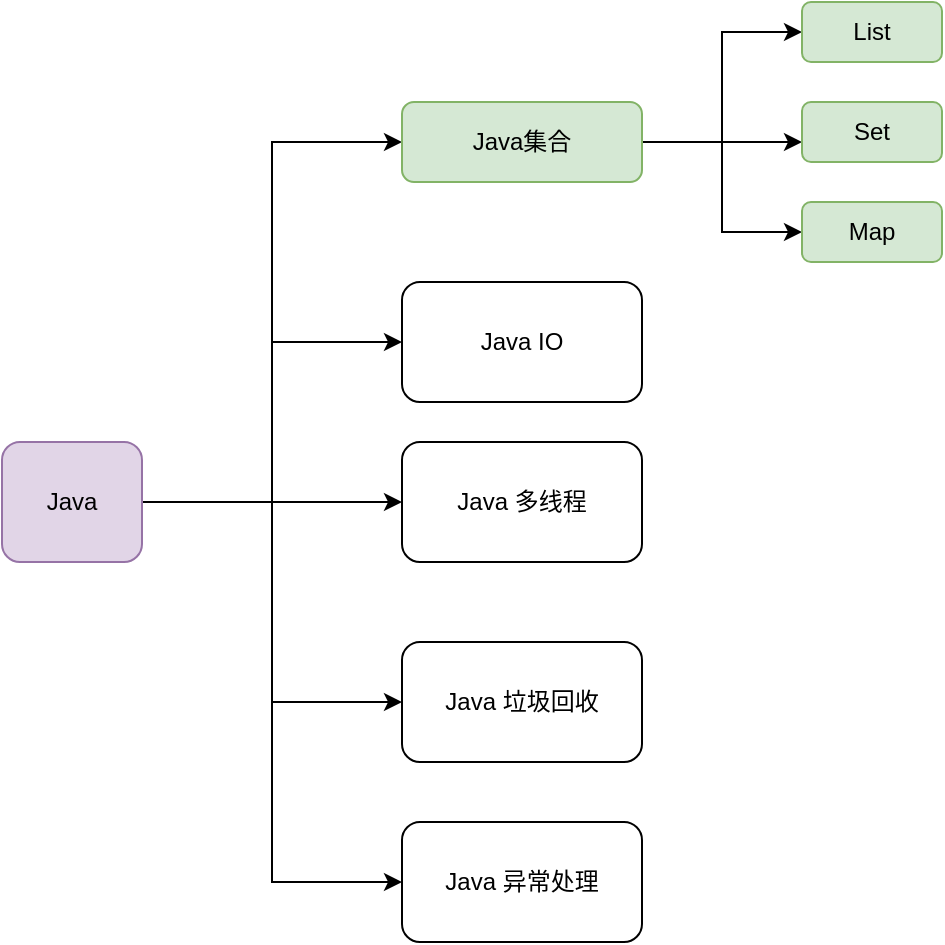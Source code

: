 <mxfile version="16.6.2" type="github">
  <diagram id="GcnIIn9zu56xixgi2HDi" name="Page-1">
    <mxGraphModel dx="868" dy="492" grid="1" gridSize="10" guides="1" tooltips="1" connect="1" arrows="1" fold="1" page="1" pageScale="1" pageWidth="827" pageHeight="1169" math="0" shadow="0">
      <root>
        <mxCell id="0" />
        <mxCell id="1" parent="0" />
        <mxCell id="AFKyj2wZlmawvFiLAMe_-7" style="edgeStyle=orthogonalEdgeStyle;rounded=0;orthogonalLoop=1;jettySize=auto;html=1;entryX=0;entryY=0.5;entryDx=0;entryDy=0;" edge="1" parent="1" source="AFKyj2wZlmawvFiLAMe_-1" target="AFKyj2wZlmawvFiLAMe_-2">
          <mxGeometry relative="1" as="geometry" />
        </mxCell>
        <mxCell id="AFKyj2wZlmawvFiLAMe_-8" style="edgeStyle=orthogonalEdgeStyle;rounded=0;orthogonalLoop=1;jettySize=auto;html=1;exitX=1;exitY=0.5;exitDx=0;exitDy=0;entryX=0;entryY=0.5;entryDx=0;entryDy=0;" edge="1" parent="1" source="AFKyj2wZlmawvFiLAMe_-1" target="AFKyj2wZlmawvFiLAMe_-3">
          <mxGeometry relative="1" as="geometry" />
        </mxCell>
        <mxCell id="AFKyj2wZlmawvFiLAMe_-9" style="edgeStyle=orthogonalEdgeStyle;rounded=0;orthogonalLoop=1;jettySize=auto;html=1;entryX=0;entryY=0.5;entryDx=0;entryDy=0;" edge="1" parent="1" source="AFKyj2wZlmawvFiLAMe_-1" target="AFKyj2wZlmawvFiLAMe_-4">
          <mxGeometry relative="1" as="geometry" />
        </mxCell>
        <mxCell id="AFKyj2wZlmawvFiLAMe_-10" style="edgeStyle=orthogonalEdgeStyle;rounded=0;orthogonalLoop=1;jettySize=auto;html=1;exitX=1;exitY=0.5;exitDx=0;exitDy=0;entryX=0;entryY=0.5;entryDx=0;entryDy=0;" edge="1" parent="1" source="AFKyj2wZlmawvFiLAMe_-1" target="AFKyj2wZlmawvFiLAMe_-5">
          <mxGeometry relative="1" as="geometry" />
        </mxCell>
        <mxCell id="AFKyj2wZlmawvFiLAMe_-11" style="edgeStyle=orthogonalEdgeStyle;rounded=0;orthogonalLoop=1;jettySize=auto;html=1;entryX=0;entryY=0.5;entryDx=0;entryDy=0;" edge="1" parent="1" source="AFKyj2wZlmawvFiLAMe_-1" target="AFKyj2wZlmawvFiLAMe_-6">
          <mxGeometry relative="1" as="geometry" />
        </mxCell>
        <mxCell id="AFKyj2wZlmawvFiLAMe_-1" value="Java" style="rounded=1;whiteSpace=wrap;html=1;fillColor=#e1d5e7;strokeColor=#9673a6;" vertex="1" parent="1">
          <mxGeometry x="20" y="270" width="70" height="60" as="geometry" />
        </mxCell>
        <mxCell id="AFKyj2wZlmawvFiLAMe_-16" value="" style="edgeStyle=orthogonalEdgeStyle;rounded=0;orthogonalLoop=1;jettySize=auto;html=1;" edge="1" parent="1" source="AFKyj2wZlmawvFiLAMe_-2" target="AFKyj2wZlmawvFiLAMe_-15">
          <mxGeometry relative="1" as="geometry">
            <Array as="points">
              <mxPoint x="360" y="120" />
              <mxPoint x="360" y="120" />
            </Array>
          </mxGeometry>
        </mxCell>
        <mxCell id="AFKyj2wZlmawvFiLAMe_-19" style="edgeStyle=orthogonalEdgeStyle;rounded=0;orthogonalLoop=1;jettySize=auto;html=1;entryX=0;entryY=0.5;entryDx=0;entryDy=0;" edge="1" parent="1" source="AFKyj2wZlmawvFiLAMe_-2" target="AFKyj2wZlmawvFiLAMe_-13">
          <mxGeometry relative="1" as="geometry" />
        </mxCell>
        <mxCell id="AFKyj2wZlmawvFiLAMe_-20" style="edgeStyle=orthogonalEdgeStyle;rounded=0;orthogonalLoop=1;jettySize=auto;html=1;entryX=0;entryY=0.5;entryDx=0;entryDy=0;" edge="1" parent="1" source="AFKyj2wZlmawvFiLAMe_-2" target="AFKyj2wZlmawvFiLAMe_-17">
          <mxGeometry relative="1" as="geometry" />
        </mxCell>
        <mxCell id="AFKyj2wZlmawvFiLAMe_-2" value="Java集合" style="rounded=1;whiteSpace=wrap;html=1;fillColor=#d5e8d4;strokeColor=#82b366;" vertex="1" parent="1">
          <mxGeometry x="220" y="100" width="120" height="40" as="geometry" />
        </mxCell>
        <mxCell id="AFKyj2wZlmawvFiLAMe_-3" value="Java IO" style="rounded=1;whiteSpace=wrap;html=1;" vertex="1" parent="1">
          <mxGeometry x="220" y="190" width="120" height="60" as="geometry" />
        </mxCell>
        <mxCell id="AFKyj2wZlmawvFiLAMe_-4" value="Java 多线程" style="rounded=1;whiteSpace=wrap;html=1;" vertex="1" parent="1">
          <mxGeometry x="220" y="270" width="120" height="60" as="geometry" />
        </mxCell>
        <mxCell id="AFKyj2wZlmawvFiLAMe_-5" value="Java 垃圾回收" style="rounded=1;whiteSpace=wrap;html=1;" vertex="1" parent="1">
          <mxGeometry x="220" y="370" width="120" height="60" as="geometry" />
        </mxCell>
        <mxCell id="AFKyj2wZlmawvFiLAMe_-6" value="Java 异常处理" style="rounded=1;whiteSpace=wrap;html=1;" vertex="1" parent="1">
          <mxGeometry x="220" y="460" width="120" height="60" as="geometry" />
        </mxCell>
        <mxCell id="AFKyj2wZlmawvFiLAMe_-13" value="List" style="rounded=1;whiteSpace=wrap;html=1;fillColor=#d5e8d4;strokeColor=#82b366;" vertex="1" parent="1">
          <mxGeometry x="420" y="50" width="70" height="30" as="geometry" />
        </mxCell>
        <mxCell id="AFKyj2wZlmawvFiLAMe_-15" value="Set" style="whiteSpace=wrap;html=1;rounded=1;fillColor=#d5e8d4;strokeColor=#82b366;" vertex="1" parent="1">
          <mxGeometry x="420" y="100" width="70" height="30" as="geometry" />
        </mxCell>
        <mxCell id="AFKyj2wZlmawvFiLAMe_-17" value="Map" style="whiteSpace=wrap;html=1;rounded=1;fillColor=#d5e8d4;strokeColor=#82b366;" vertex="1" parent="1">
          <mxGeometry x="420" y="150" width="70" height="30" as="geometry" />
        </mxCell>
      </root>
    </mxGraphModel>
  </diagram>
</mxfile>
